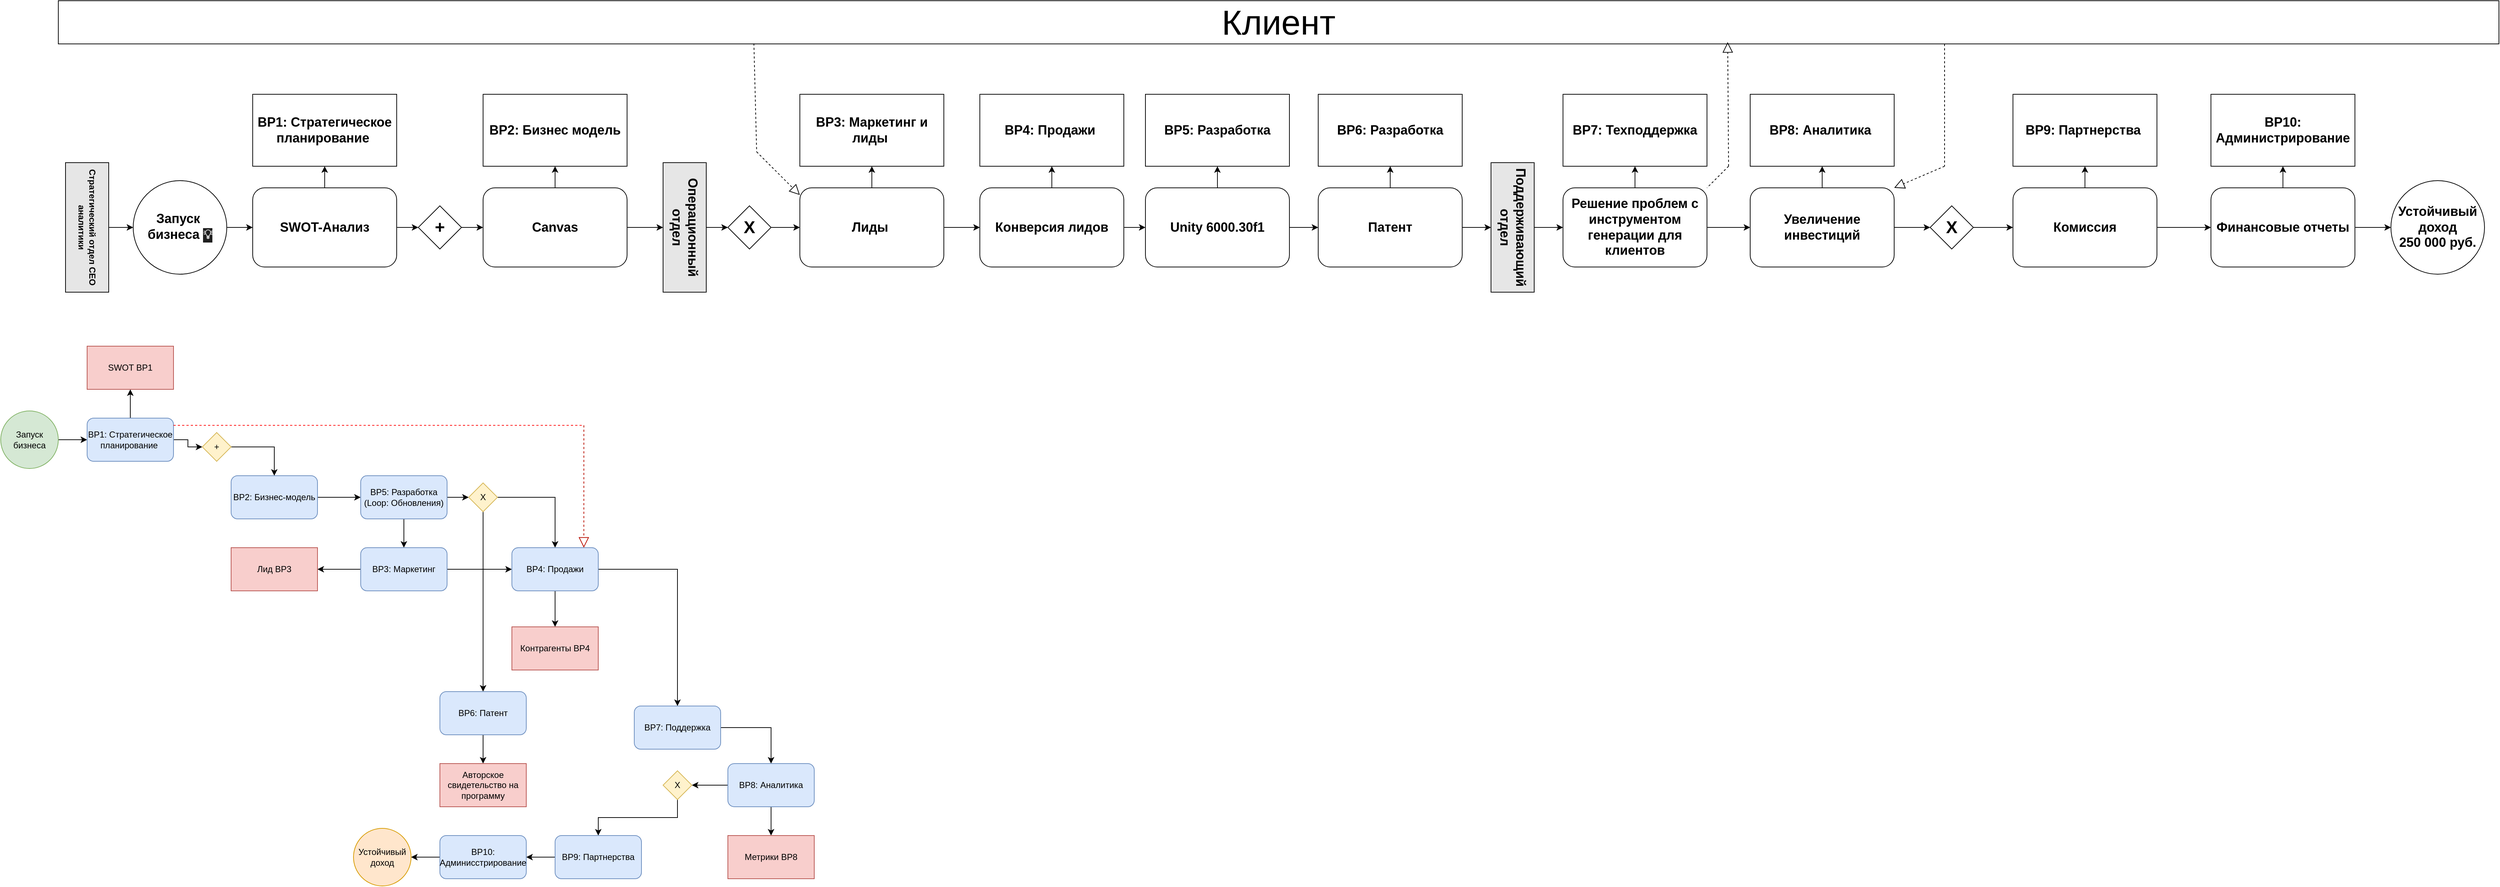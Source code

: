 <mxfile version="28.1.2">
  <diagram name="Страница — 1" id="ltm_6fakd4BBsWArmzIJ">
    <mxGraphModel dx="3473" dy="3369" grid="1" gridSize="10" guides="1" tooltips="1" connect="1" arrows="1" fold="1" page="1" pageScale="1" pageWidth="827" pageHeight="1169" math="0" shadow="0">
      <root>
        <mxCell id="0" />
        <mxCell id="1" parent="0" />
        <mxCell id="vy1yvZvSaZHZFVnlP1wL-4" style="edgeStyle=orthogonalEdgeStyle;rounded=0;orthogonalLoop=1;jettySize=auto;html=1;exitX=1;exitY=0.5;exitDx=0;exitDy=0;entryX=0;entryY=0.5;entryDx=0;entryDy=0;" parent="1" source="vy1yvZvSaZHZFVnlP1wL-1" target="vy1yvZvSaZHZFVnlP1wL-2" edge="1">
          <mxGeometry relative="1" as="geometry" />
        </mxCell>
        <mxCell id="vy1yvZvSaZHZFVnlP1wL-1" value="Запуск&lt;div&gt;бизнеса&lt;/div&gt;" style="ellipse;whiteSpace=wrap;html=1;aspect=fixed;fillColor=#d5e8d4;strokeColor=#82b366;" parent="1" vertex="1">
          <mxGeometry x="100" y="440" width="80" height="80" as="geometry" />
        </mxCell>
        <mxCell id="vy1yvZvSaZHZFVnlP1wL-5" style="edgeStyle=orthogonalEdgeStyle;rounded=0;orthogonalLoop=1;jettySize=auto;html=1;exitX=0.5;exitY=0;exitDx=0;exitDy=0;entryX=0.5;entryY=1;entryDx=0;entryDy=0;" parent="1" source="vy1yvZvSaZHZFVnlP1wL-2" target="vy1yvZvSaZHZFVnlP1wL-3" edge="1">
          <mxGeometry relative="1" as="geometry" />
        </mxCell>
        <mxCell id="vy1yvZvSaZHZFVnlP1wL-7" style="edgeStyle=orthogonalEdgeStyle;rounded=0;orthogonalLoop=1;jettySize=auto;html=1;exitX=1;exitY=0.5;exitDx=0;exitDy=0;" parent="1" source="vy1yvZvSaZHZFVnlP1wL-2" target="vy1yvZvSaZHZFVnlP1wL-6" edge="1">
          <mxGeometry relative="1" as="geometry" />
        </mxCell>
        <mxCell id="vy1yvZvSaZHZFVnlP1wL-2" value="BP1: Стратегическое планирование&amp;nbsp;" style="rounded=1;whiteSpace=wrap;html=1;fillColor=#dae8fc;strokeColor=#6c8ebf;" parent="1" vertex="1">
          <mxGeometry x="220" y="450" width="120" height="60" as="geometry" />
        </mxCell>
        <mxCell id="vy1yvZvSaZHZFVnlP1wL-3" value="SWOT BP1" style="rounded=0;whiteSpace=wrap;html=1;fillColor=#f8cecc;strokeColor=#b85450;" parent="1" vertex="1">
          <mxGeometry x="220" y="350" width="120" height="60" as="geometry" />
        </mxCell>
        <mxCell id="vy1yvZvSaZHZFVnlP1wL-9" style="edgeStyle=orthogonalEdgeStyle;rounded=0;orthogonalLoop=1;jettySize=auto;html=1;exitX=1;exitY=0.5;exitDx=0;exitDy=0;entryX=0.5;entryY=0;entryDx=0;entryDy=0;" parent="1" source="vy1yvZvSaZHZFVnlP1wL-6" target="vy1yvZvSaZHZFVnlP1wL-8" edge="1">
          <mxGeometry relative="1" as="geometry" />
        </mxCell>
        <mxCell id="vy1yvZvSaZHZFVnlP1wL-6" value="+" style="rhombus;whiteSpace=wrap;html=1;fillColor=#fff2cc;strokeColor=#d6b656;" parent="1" vertex="1">
          <mxGeometry x="380" y="470" width="40" height="40" as="geometry" />
        </mxCell>
        <mxCell id="vy1yvZvSaZHZFVnlP1wL-12" style="edgeStyle=orthogonalEdgeStyle;rounded=0;orthogonalLoop=1;jettySize=auto;html=1;exitX=1;exitY=0.5;exitDx=0;exitDy=0;entryX=0;entryY=0.5;entryDx=0;entryDy=0;" parent="1" source="vy1yvZvSaZHZFVnlP1wL-8" target="vy1yvZvSaZHZFVnlP1wL-10" edge="1">
          <mxGeometry relative="1" as="geometry" />
        </mxCell>
        <mxCell id="vy1yvZvSaZHZFVnlP1wL-8" value="BP2: Бизнес-модель" style="rounded=1;whiteSpace=wrap;html=1;fillColor=#dae8fc;strokeColor=#6c8ebf;" parent="1" vertex="1">
          <mxGeometry x="420" y="530" width="120" height="60" as="geometry" />
        </mxCell>
        <mxCell id="vy1yvZvSaZHZFVnlP1wL-13" style="edgeStyle=orthogonalEdgeStyle;rounded=0;orthogonalLoop=1;jettySize=auto;html=1;exitX=1;exitY=0.5;exitDx=0;exitDy=0;entryX=0;entryY=0.5;entryDx=0;entryDy=0;" parent="1" source="vy1yvZvSaZHZFVnlP1wL-10" target="vy1yvZvSaZHZFVnlP1wL-11" edge="1">
          <mxGeometry relative="1" as="geometry" />
        </mxCell>
        <mxCell id="vy1yvZvSaZHZFVnlP1wL-15" style="edgeStyle=orthogonalEdgeStyle;rounded=0;orthogonalLoop=1;jettySize=auto;html=1;exitX=0.5;exitY=1;exitDx=0;exitDy=0;entryX=0.5;entryY=0;entryDx=0;entryDy=0;" parent="1" source="vy1yvZvSaZHZFVnlP1wL-10" target="vy1yvZvSaZHZFVnlP1wL-14" edge="1">
          <mxGeometry relative="1" as="geometry" />
        </mxCell>
        <mxCell id="vy1yvZvSaZHZFVnlP1wL-10" value="BP5: Разработка (Loop: Обновления)" style="rounded=1;whiteSpace=wrap;html=1;fillColor=#dae8fc;strokeColor=#6c8ebf;" parent="1" vertex="1">
          <mxGeometry x="600" y="530" width="120" height="60" as="geometry" />
        </mxCell>
        <mxCell id="vy1yvZvSaZHZFVnlP1wL-17" style="edgeStyle=orthogonalEdgeStyle;rounded=0;orthogonalLoop=1;jettySize=auto;html=1;exitX=1;exitY=0.5;exitDx=0;exitDy=0;entryX=0.5;entryY=0;entryDx=0;entryDy=0;" parent="1" source="vy1yvZvSaZHZFVnlP1wL-11" target="vy1yvZvSaZHZFVnlP1wL-16" edge="1">
          <mxGeometry relative="1" as="geometry" />
        </mxCell>
        <mxCell id="vy1yvZvSaZHZFVnlP1wL-35" style="edgeStyle=orthogonalEdgeStyle;rounded=0;orthogonalLoop=1;jettySize=auto;html=1;exitX=0.5;exitY=1;exitDx=0;exitDy=0;entryX=0.5;entryY=0;entryDx=0;entryDy=0;" parent="1" source="vy1yvZvSaZHZFVnlP1wL-11" target="vy1yvZvSaZHZFVnlP1wL-31" edge="1">
          <mxGeometry relative="1" as="geometry" />
        </mxCell>
        <mxCell id="vy1yvZvSaZHZFVnlP1wL-11" value="X" style="rhombus;whiteSpace=wrap;html=1;fillColor=#fff2cc;strokeColor=#d6b656;" parent="1" vertex="1">
          <mxGeometry x="750" y="540" width="40" height="40" as="geometry" />
        </mxCell>
        <mxCell id="vy1yvZvSaZHZFVnlP1wL-18" style="edgeStyle=orthogonalEdgeStyle;rounded=0;orthogonalLoop=1;jettySize=auto;html=1;exitX=1;exitY=0.5;exitDx=0;exitDy=0;entryX=0;entryY=0.5;entryDx=0;entryDy=0;" parent="1" source="vy1yvZvSaZHZFVnlP1wL-14" target="vy1yvZvSaZHZFVnlP1wL-16" edge="1">
          <mxGeometry relative="1" as="geometry" />
        </mxCell>
        <mxCell id="vy1yvZvSaZHZFVnlP1wL-20" style="edgeStyle=orthogonalEdgeStyle;rounded=0;orthogonalLoop=1;jettySize=auto;html=1;exitX=0;exitY=0.5;exitDx=0;exitDy=0;entryX=1;entryY=0.5;entryDx=0;entryDy=0;" parent="1" source="vy1yvZvSaZHZFVnlP1wL-14" target="vy1yvZvSaZHZFVnlP1wL-19" edge="1">
          <mxGeometry relative="1" as="geometry" />
        </mxCell>
        <mxCell id="vy1yvZvSaZHZFVnlP1wL-14" value="BP3: Маркетинг" style="rounded=1;whiteSpace=wrap;html=1;fillColor=#dae8fc;strokeColor=#6c8ebf;" parent="1" vertex="1">
          <mxGeometry x="600" y="630" width="120" height="60" as="geometry" />
        </mxCell>
        <mxCell id="vy1yvZvSaZHZFVnlP1wL-22" style="edgeStyle=orthogonalEdgeStyle;rounded=0;orthogonalLoop=1;jettySize=auto;html=1;exitX=0.5;exitY=1;exitDx=0;exitDy=0;entryX=0.5;entryY=0;entryDx=0;entryDy=0;" parent="1" source="vy1yvZvSaZHZFVnlP1wL-16" target="vy1yvZvSaZHZFVnlP1wL-21" edge="1">
          <mxGeometry relative="1" as="geometry" />
        </mxCell>
        <mxCell id="vy1yvZvSaZHZFVnlP1wL-24" style="edgeStyle=orthogonalEdgeStyle;rounded=0;orthogonalLoop=1;jettySize=auto;html=1;exitX=1;exitY=0.5;exitDx=0;exitDy=0;entryX=0.5;entryY=0;entryDx=0;entryDy=0;" parent="1" source="vy1yvZvSaZHZFVnlP1wL-16" target="vy1yvZvSaZHZFVnlP1wL-23" edge="1">
          <mxGeometry relative="1" as="geometry" />
        </mxCell>
        <mxCell id="vy1yvZvSaZHZFVnlP1wL-16" value="BP4: Продажи" style="rounded=1;whiteSpace=wrap;html=1;fillColor=#dae8fc;strokeColor=#6c8ebf;" parent="1" vertex="1">
          <mxGeometry x="810" y="630" width="120" height="60" as="geometry" />
        </mxCell>
        <mxCell id="vy1yvZvSaZHZFVnlP1wL-19" value="Лид BP3" style="rounded=0;whiteSpace=wrap;html=1;fillColor=#f8cecc;strokeColor=#b85450;" parent="1" vertex="1">
          <mxGeometry x="420" y="630" width="120" height="60" as="geometry" />
        </mxCell>
        <mxCell id="vy1yvZvSaZHZFVnlP1wL-21" value="Контрагенты BP4" style="rounded=0;whiteSpace=wrap;html=1;fillColor=#f8cecc;strokeColor=#b85450;" parent="1" vertex="1">
          <mxGeometry x="810" y="740" width="120" height="60" as="geometry" />
        </mxCell>
        <mxCell id="vy1yvZvSaZHZFVnlP1wL-26" style="edgeStyle=orthogonalEdgeStyle;rounded=0;orthogonalLoop=1;jettySize=auto;html=1;exitX=1;exitY=0.5;exitDx=0;exitDy=0;entryX=0.5;entryY=0;entryDx=0;entryDy=0;" parent="1" source="vy1yvZvSaZHZFVnlP1wL-23" target="vy1yvZvSaZHZFVnlP1wL-25" edge="1">
          <mxGeometry relative="1" as="geometry" />
        </mxCell>
        <mxCell id="vy1yvZvSaZHZFVnlP1wL-23" value="BP7: Поддержка" style="rounded=1;whiteSpace=wrap;html=1;fillColor=#dae8fc;strokeColor=#6c8ebf;" parent="1" vertex="1">
          <mxGeometry x="980" y="850" width="120" height="60" as="geometry" />
        </mxCell>
        <mxCell id="vy1yvZvSaZHZFVnlP1wL-28" style="edgeStyle=orthogonalEdgeStyle;rounded=0;orthogonalLoop=1;jettySize=auto;html=1;exitX=0.5;exitY=1;exitDx=0;exitDy=0;entryX=0.5;entryY=0;entryDx=0;entryDy=0;" parent="1" source="vy1yvZvSaZHZFVnlP1wL-25" target="vy1yvZvSaZHZFVnlP1wL-27" edge="1">
          <mxGeometry relative="1" as="geometry" />
        </mxCell>
        <mxCell id="vy1yvZvSaZHZFVnlP1wL-30" style="edgeStyle=orthogonalEdgeStyle;rounded=0;orthogonalLoop=1;jettySize=auto;html=1;exitX=0;exitY=0.5;exitDx=0;exitDy=0;entryX=1;entryY=0.5;entryDx=0;entryDy=0;" parent="1" source="vy1yvZvSaZHZFVnlP1wL-25" target="vy1yvZvSaZHZFVnlP1wL-29" edge="1">
          <mxGeometry relative="1" as="geometry" />
        </mxCell>
        <mxCell id="vy1yvZvSaZHZFVnlP1wL-25" value="BP8: Аналитика" style="rounded=1;whiteSpace=wrap;html=1;fillColor=#dae8fc;strokeColor=#6c8ebf;" parent="1" vertex="1">
          <mxGeometry x="1110" y="930" width="120" height="60" as="geometry" />
        </mxCell>
        <mxCell id="vy1yvZvSaZHZFVnlP1wL-27" value="Метрики BP8" style="rounded=0;whiteSpace=wrap;html=1;fillColor=#f8cecc;strokeColor=#b85450;" parent="1" vertex="1">
          <mxGeometry x="1110" y="1030" width="120" height="60" as="geometry" />
        </mxCell>
        <mxCell id="vy1yvZvSaZHZFVnlP1wL-38" style="edgeStyle=orthogonalEdgeStyle;rounded=0;orthogonalLoop=1;jettySize=auto;html=1;exitX=0.5;exitY=1;exitDx=0;exitDy=0;entryX=0.5;entryY=0;entryDx=0;entryDy=0;" parent="1" source="vy1yvZvSaZHZFVnlP1wL-29" target="vy1yvZvSaZHZFVnlP1wL-37" edge="1">
          <mxGeometry relative="1" as="geometry" />
        </mxCell>
        <mxCell id="vy1yvZvSaZHZFVnlP1wL-29" value="X" style="rhombus;whiteSpace=wrap;html=1;fillColor=#fff2cc;strokeColor=#d6b656;" parent="1" vertex="1">
          <mxGeometry x="1020" y="940" width="40" height="40" as="geometry" />
        </mxCell>
        <mxCell id="vy1yvZvSaZHZFVnlP1wL-36" style="edgeStyle=orthogonalEdgeStyle;rounded=0;orthogonalLoop=1;jettySize=auto;html=1;exitX=0.5;exitY=1;exitDx=0;exitDy=0;entryX=0.5;entryY=0;entryDx=0;entryDy=0;" parent="1" source="vy1yvZvSaZHZFVnlP1wL-31" target="vy1yvZvSaZHZFVnlP1wL-33" edge="1">
          <mxGeometry relative="1" as="geometry" />
        </mxCell>
        <mxCell id="vy1yvZvSaZHZFVnlP1wL-31" value="BP6: Патент" style="rounded=1;whiteSpace=wrap;html=1;fillColor=#dae8fc;strokeColor=#6c8ebf;" parent="1" vertex="1">
          <mxGeometry x="710" y="830" width="120" height="60" as="geometry" />
        </mxCell>
        <mxCell id="vy1yvZvSaZHZFVnlP1wL-33" value="Авторское свидетельство на программу" style="rounded=0;whiteSpace=wrap;html=1;fillColor=#f8cecc;strokeColor=#b85450;" parent="1" vertex="1">
          <mxGeometry x="710" y="930" width="120" height="60" as="geometry" />
        </mxCell>
        <mxCell id="vy1yvZvSaZHZFVnlP1wL-40" style="edgeStyle=orthogonalEdgeStyle;rounded=0;orthogonalLoop=1;jettySize=auto;html=1;exitX=0;exitY=0.5;exitDx=0;exitDy=0;entryX=1;entryY=0.5;entryDx=0;entryDy=0;" parent="1" source="vy1yvZvSaZHZFVnlP1wL-37" target="vy1yvZvSaZHZFVnlP1wL-39" edge="1">
          <mxGeometry relative="1" as="geometry" />
        </mxCell>
        <mxCell id="vy1yvZvSaZHZFVnlP1wL-37" value="BP9: Партнерства" style="rounded=1;whiteSpace=wrap;html=1;fillColor=#dae8fc;strokeColor=#6c8ebf;" parent="1" vertex="1">
          <mxGeometry x="870" y="1030" width="120" height="60" as="geometry" />
        </mxCell>
        <mxCell id="vy1yvZvSaZHZFVnlP1wL-42" style="edgeStyle=orthogonalEdgeStyle;rounded=0;orthogonalLoop=1;jettySize=auto;html=1;exitX=0;exitY=0.5;exitDx=0;exitDy=0;entryX=1;entryY=0.5;entryDx=0;entryDy=0;" parent="1" source="vy1yvZvSaZHZFVnlP1wL-39" target="vy1yvZvSaZHZFVnlP1wL-41" edge="1">
          <mxGeometry relative="1" as="geometry" />
        </mxCell>
        <mxCell id="vy1yvZvSaZHZFVnlP1wL-39" value="BP10: Админисстрирование" style="rounded=1;whiteSpace=wrap;html=1;fillColor=#dae8fc;strokeColor=#6c8ebf;" parent="1" vertex="1">
          <mxGeometry x="710" y="1030" width="120" height="60" as="geometry" />
        </mxCell>
        <mxCell id="vy1yvZvSaZHZFVnlP1wL-41" value="Устойчивый&lt;div&gt;доход&lt;/div&gt;" style="ellipse;whiteSpace=wrap;html=1;aspect=fixed;fillColor=#ffe6cc;strokeColor=#d79b00;" parent="1" vertex="1">
          <mxGeometry x="590" y="1020" width="80" height="80" as="geometry" />
        </mxCell>
        <mxCell id="vy1yvZvSaZHZFVnlP1wL-43" value="" style="endArrow=block;dashed=1;endFill=0;endSize=12;html=1;rounded=0;entryX=0.833;entryY=0;entryDx=0;entryDy=0;entryPerimeter=0;fillColor=#f8cecc;strokeColor=#B80D00;" parent="1" target="vy1yvZvSaZHZFVnlP1wL-16" edge="1">
          <mxGeometry width="160" relative="1" as="geometry">
            <mxPoint x="910" y="460" as="sourcePoint" />
            <mxPoint x="960" y="479.5" as="targetPoint" />
          </mxGeometry>
        </mxCell>
        <mxCell id="vy1yvZvSaZHZFVnlP1wL-44" value="" style="endArrow=none;dashed=1;html=1;rounded=0;strokeColor=#FF0000;" parent="1" edge="1">
          <mxGeometry width="50" height="50" relative="1" as="geometry">
            <mxPoint x="340" y="460" as="sourcePoint" />
            <mxPoint x="910" y="460" as="targetPoint" />
          </mxGeometry>
        </mxCell>
        <mxCell id="-sYDUXJ36ls7c_k2lDZH-23" style="edgeStyle=orthogonalEdgeStyle;rounded=0;orthogonalLoop=1;jettySize=auto;html=1;exitX=0.5;exitY=0;exitDx=0;exitDy=0;entryX=0;entryY=0.5;entryDx=0;entryDy=0;" edge="1" parent="1" source="-sYDUXJ36ls7c_k2lDZH-1" target="-sYDUXJ36ls7c_k2lDZH-2">
          <mxGeometry relative="1" as="geometry" />
        </mxCell>
        <mxCell id="-sYDUXJ36ls7c_k2lDZH-1" value="&lt;b&gt;Стратегический отдел CEO аналитики&lt;/b&gt;" style="rounded=0;whiteSpace=wrap;html=1;rotation=90;fillColor=#E6E6E6;" vertex="1" parent="1">
          <mxGeometry x="130" y="155" width="180" height="60" as="geometry" />
        </mxCell>
        <mxCell id="-sYDUXJ36ls7c_k2lDZH-5" style="edgeStyle=orthogonalEdgeStyle;rounded=0;orthogonalLoop=1;jettySize=auto;html=1;exitX=1;exitY=0.5;exitDx=0;exitDy=0;entryX=0;entryY=0.5;entryDx=0;entryDy=0;" edge="1" parent="1" source="-sYDUXJ36ls7c_k2lDZH-2" target="-sYDUXJ36ls7c_k2lDZH-3">
          <mxGeometry relative="1" as="geometry" />
        </mxCell>
        <mxCell id="-sYDUXJ36ls7c_k2lDZH-2" value="&lt;b&gt;&lt;font style=&quot;font-size: 18px;&quot;&gt;Запуск&amp;nbsp; бизнеса&amp;nbsp;&lt;span style=&quot;background-color: rgb(31, 31, 31); color: rgb(204, 204, 204); font-family: Consolas, &amp;quot;Courier New&amp;quot;, monospace; white-space: pre;&quot;&gt;💡&lt;/span&gt;&lt;/font&gt;&lt;/b&gt;" style="ellipse;whiteSpace=wrap;html=1;aspect=fixed;" vertex="1" parent="1">
          <mxGeometry x="284" y="120" width="130" height="130" as="geometry" />
        </mxCell>
        <mxCell id="-sYDUXJ36ls7c_k2lDZH-8" style="edgeStyle=orthogonalEdgeStyle;rounded=0;orthogonalLoop=1;jettySize=auto;html=1;exitX=0.5;exitY=0;exitDx=0;exitDy=0;entryX=0.5;entryY=1;entryDx=0;entryDy=0;" edge="1" parent="1" source="-sYDUXJ36ls7c_k2lDZH-3" target="-sYDUXJ36ls7c_k2lDZH-4">
          <mxGeometry relative="1" as="geometry" />
        </mxCell>
        <mxCell id="-sYDUXJ36ls7c_k2lDZH-9" style="edgeStyle=orthogonalEdgeStyle;rounded=0;orthogonalLoop=1;jettySize=auto;html=1;exitX=1;exitY=0.5;exitDx=0;exitDy=0;entryX=0;entryY=0.5;entryDx=0;entryDy=0;" edge="1" parent="1" source="-sYDUXJ36ls7c_k2lDZH-3" target="-sYDUXJ36ls7c_k2lDZH-6">
          <mxGeometry relative="1" as="geometry" />
        </mxCell>
        <mxCell id="-sYDUXJ36ls7c_k2lDZH-3" value="&lt;b&gt;&lt;font style=&quot;font-size: 18px;&quot;&gt;SWOT-Анализ&lt;/font&gt;&lt;/b&gt;" style="rounded=1;whiteSpace=wrap;html=1;" vertex="1" parent="1">
          <mxGeometry x="450" y="130" width="200" height="110" as="geometry" />
        </mxCell>
        <mxCell id="-sYDUXJ36ls7c_k2lDZH-4" value="&lt;font style=&quot;font-size: 18px;&quot;&gt;&lt;b&gt;BP1: Стратегическое планирование&amp;nbsp;&lt;/b&gt;&lt;/font&gt;" style="rounded=0;whiteSpace=wrap;html=1;" vertex="1" parent="1">
          <mxGeometry x="450" width="200" height="100" as="geometry" />
        </mxCell>
        <mxCell id="-sYDUXJ36ls7c_k2lDZH-10" style="edgeStyle=orthogonalEdgeStyle;rounded=0;orthogonalLoop=1;jettySize=auto;html=1;exitX=1;exitY=0.5;exitDx=0;exitDy=0;entryX=0;entryY=0.5;entryDx=0;entryDy=0;" edge="1" parent="1" source="-sYDUXJ36ls7c_k2lDZH-6" target="-sYDUXJ36ls7c_k2lDZH-7">
          <mxGeometry relative="1" as="geometry" />
        </mxCell>
        <mxCell id="-sYDUXJ36ls7c_k2lDZH-6" value="&lt;font style=&quot;font-size: 24px;&quot;&gt;&lt;b&gt;+&lt;/b&gt;&lt;/font&gt;" style="rhombus;whiteSpace=wrap;html=1;" vertex="1" parent="1">
          <mxGeometry x="680" y="155" width="60" height="60" as="geometry" />
        </mxCell>
        <mxCell id="-sYDUXJ36ls7c_k2lDZH-12" style="edgeStyle=orthogonalEdgeStyle;rounded=0;orthogonalLoop=1;jettySize=auto;html=1;exitX=0.5;exitY=0;exitDx=0;exitDy=0;entryX=0.5;entryY=1;entryDx=0;entryDy=0;" edge="1" parent="1" source="-sYDUXJ36ls7c_k2lDZH-7" target="-sYDUXJ36ls7c_k2lDZH-11">
          <mxGeometry relative="1" as="geometry" />
        </mxCell>
        <mxCell id="-sYDUXJ36ls7c_k2lDZH-15" style="edgeStyle=orthogonalEdgeStyle;rounded=0;orthogonalLoop=1;jettySize=auto;html=1;exitX=1;exitY=0.5;exitDx=0;exitDy=0;entryX=0.5;entryY=1;entryDx=0;entryDy=0;" edge="1" parent="1" source="-sYDUXJ36ls7c_k2lDZH-7" target="-sYDUXJ36ls7c_k2lDZH-13">
          <mxGeometry relative="1" as="geometry" />
        </mxCell>
        <mxCell id="-sYDUXJ36ls7c_k2lDZH-7" value="&lt;font style=&quot;font-size: 18px;&quot;&gt;&lt;b&gt;Canvas&lt;/b&gt;&lt;/font&gt;" style="rounded=1;whiteSpace=wrap;html=1;" vertex="1" parent="1">
          <mxGeometry x="770" y="130" width="200" height="110" as="geometry" />
        </mxCell>
        <mxCell id="-sYDUXJ36ls7c_k2lDZH-11" value="&lt;b&gt;&lt;font style=&quot;font-size: 18px;&quot;&gt;BP2: Бизнес модель&lt;/font&gt;&lt;/b&gt;" style="rounded=0;whiteSpace=wrap;html=1;" vertex="1" parent="1">
          <mxGeometry x="770" width="200" height="100" as="geometry" />
        </mxCell>
        <mxCell id="-sYDUXJ36ls7c_k2lDZH-24" style="edgeStyle=orthogonalEdgeStyle;rounded=0;orthogonalLoop=1;jettySize=auto;html=1;exitX=0.5;exitY=0;exitDx=0;exitDy=0;entryX=0;entryY=0.5;entryDx=0;entryDy=0;" edge="1" parent="1" source="-sYDUXJ36ls7c_k2lDZH-13" target="-sYDUXJ36ls7c_k2lDZH-17">
          <mxGeometry relative="1" as="geometry" />
        </mxCell>
        <mxCell id="-sYDUXJ36ls7c_k2lDZH-13" value="&lt;font style=&quot;font-size: 18px;&quot;&gt;&lt;b&gt;Операционный отдел&lt;/b&gt;&lt;/font&gt;" style="rounded=0;whiteSpace=wrap;html=1;rotation=90;fillColor=#E6E6E6;" vertex="1" parent="1">
          <mxGeometry x="960" y="155" width="180" height="60" as="geometry" />
        </mxCell>
        <mxCell id="-sYDUXJ36ls7c_k2lDZH-14" value="&lt;font style=&quot;font-size: 48px;&quot;&gt;Клиент&lt;/font&gt;" style="rounded=0;whiteSpace=wrap;html=1;" vertex="1" parent="1">
          <mxGeometry x="180" y="-130" width="3390" height="60" as="geometry" />
        </mxCell>
        <mxCell id="-sYDUXJ36ls7c_k2lDZH-25" style="edgeStyle=orthogonalEdgeStyle;rounded=0;orthogonalLoop=1;jettySize=auto;html=1;exitX=1;exitY=0.5;exitDx=0;exitDy=0;entryX=0;entryY=0.5;entryDx=0;entryDy=0;" edge="1" parent="1" source="-sYDUXJ36ls7c_k2lDZH-17" target="-sYDUXJ36ls7c_k2lDZH-20">
          <mxGeometry relative="1" as="geometry" />
        </mxCell>
        <mxCell id="-sYDUXJ36ls7c_k2lDZH-17" value="&lt;span style=&quot;font-size: 24px;&quot;&gt;&lt;b&gt;X&lt;/b&gt;&lt;/span&gt;" style="rhombus;whiteSpace=wrap;html=1;" vertex="1" parent="1">
          <mxGeometry x="1110" y="155" width="60" height="60" as="geometry" />
        </mxCell>
        <mxCell id="-sYDUXJ36ls7c_k2lDZH-42" style="edgeStyle=orthogonalEdgeStyle;rounded=0;orthogonalLoop=1;jettySize=auto;html=1;exitX=0.5;exitY=0;exitDx=0;exitDy=0;entryX=0;entryY=0.5;entryDx=0;entryDy=0;" edge="1" parent="1" source="-sYDUXJ36ls7c_k2lDZH-19" target="-sYDUXJ36ls7c_k2lDZH-41">
          <mxGeometry relative="1" as="geometry" />
        </mxCell>
        <mxCell id="-sYDUXJ36ls7c_k2lDZH-19" value="&lt;font style=&quot;font-size: 18px;&quot;&gt;&lt;b&gt;Поддерживающий отдел&lt;/b&gt;&lt;/font&gt;" style="rounded=0;whiteSpace=wrap;html=1;rotation=90;fillColor=#E6E6E6;" vertex="1" parent="1">
          <mxGeometry x="2110" y="155" width="180" height="60" as="geometry" />
        </mxCell>
        <mxCell id="-sYDUXJ36ls7c_k2lDZH-26" style="edgeStyle=orthogonalEdgeStyle;rounded=0;orthogonalLoop=1;jettySize=auto;html=1;exitX=0.5;exitY=0;exitDx=0;exitDy=0;entryX=0.5;entryY=1;entryDx=0;entryDy=0;" edge="1" parent="1" source="-sYDUXJ36ls7c_k2lDZH-20" target="-sYDUXJ36ls7c_k2lDZH-21">
          <mxGeometry relative="1" as="geometry" />
        </mxCell>
        <mxCell id="-sYDUXJ36ls7c_k2lDZH-28" style="edgeStyle=orthogonalEdgeStyle;rounded=0;orthogonalLoop=1;jettySize=auto;html=1;exitX=1;exitY=0.5;exitDx=0;exitDy=0;entryX=0;entryY=0.5;entryDx=0;entryDy=0;" edge="1" parent="1" source="-sYDUXJ36ls7c_k2lDZH-20" target="-sYDUXJ36ls7c_k2lDZH-27">
          <mxGeometry relative="1" as="geometry" />
        </mxCell>
        <mxCell id="-sYDUXJ36ls7c_k2lDZH-20" value="&lt;font style=&quot;font-size: 18px;&quot;&gt;&lt;b&gt;Лиды&amp;nbsp;&lt;/b&gt;&lt;/font&gt;" style="rounded=1;whiteSpace=wrap;html=1;" vertex="1" parent="1">
          <mxGeometry x="1210" y="130" width="200" height="110" as="geometry" />
        </mxCell>
        <mxCell id="-sYDUXJ36ls7c_k2lDZH-21" value="&lt;font style=&quot;font-size: 18px;&quot;&gt;&lt;b&gt;BP3: Маркетинг и лиды&amp;nbsp;&lt;/b&gt;&lt;/font&gt;" style="rounded=0;whiteSpace=wrap;html=1;" vertex="1" parent="1">
          <mxGeometry x="1210" width="200" height="100" as="geometry" />
        </mxCell>
        <mxCell id="-sYDUXJ36ls7c_k2lDZH-30" style="edgeStyle=orthogonalEdgeStyle;rounded=0;orthogonalLoop=1;jettySize=auto;html=1;exitX=0.5;exitY=0;exitDx=0;exitDy=0;entryX=0.5;entryY=1;entryDx=0;entryDy=0;" edge="1" parent="1" source="-sYDUXJ36ls7c_k2lDZH-27" target="-sYDUXJ36ls7c_k2lDZH-29">
          <mxGeometry relative="1" as="geometry" />
        </mxCell>
        <mxCell id="-sYDUXJ36ls7c_k2lDZH-34" style="edgeStyle=orthogonalEdgeStyle;rounded=0;orthogonalLoop=1;jettySize=auto;html=1;exitX=1;exitY=0.5;exitDx=0;exitDy=0;entryX=0;entryY=0.5;entryDx=0;entryDy=0;" edge="1" parent="1" source="-sYDUXJ36ls7c_k2lDZH-27" target="-sYDUXJ36ls7c_k2lDZH-31">
          <mxGeometry relative="1" as="geometry" />
        </mxCell>
        <mxCell id="-sYDUXJ36ls7c_k2lDZH-27" value="&lt;b&gt;&lt;font style=&quot;font-size: 18px;&quot;&gt;Конверсия лидов&lt;/font&gt;&lt;/b&gt;" style="rounded=1;whiteSpace=wrap;html=1;" vertex="1" parent="1">
          <mxGeometry x="1460" y="130" width="200" height="110" as="geometry" />
        </mxCell>
        <mxCell id="-sYDUXJ36ls7c_k2lDZH-29" value="&lt;font style=&quot;font-size: 18px;&quot;&gt;&lt;b&gt;BP4: Продажи&amp;nbsp;&lt;/b&gt;&lt;/font&gt;" style="rounded=0;whiteSpace=wrap;html=1;" vertex="1" parent="1">
          <mxGeometry x="1460" width="200" height="100" as="geometry" />
        </mxCell>
        <mxCell id="-sYDUXJ36ls7c_k2lDZH-33" style="edgeStyle=orthogonalEdgeStyle;rounded=0;orthogonalLoop=1;jettySize=auto;html=1;exitX=0.5;exitY=0;exitDx=0;exitDy=0;entryX=0.5;entryY=1;entryDx=0;entryDy=0;" edge="1" parent="1" source="-sYDUXJ36ls7c_k2lDZH-31" target="-sYDUXJ36ls7c_k2lDZH-32">
          <mxGeometry relative="1" as="geometry" />
        </mxCell>
        <mxCell id="-sYDUXJ36ls7c_k2lDZH-37" style="edgeStyle=orthogonalEdgeStyle;rounded=0;orthogonalLoop=1;jettySize=auto;html=1;exitX=1;exitY=0.5;exitDx=0;exitDy=0;entryX=0;entryY=0.5;entryDx=0;entryDy=0;" edge="1" parent="1" source="-sYDUXJ36ls7c_k2lDZH-31" target="-sYDUXJ36ls7c_k2lDZH-36">
          <mxGeometry relative="1" as="geometry" />
        </mxCell>
        <mxCell id="-sYDUXJ36ls7c_k2lDZH-31" value="&lt;font style=&quot;font-size: 18px;&quot;&gt;&lt;b&gt;Unity 6000.30f1&lt;/b&gt;&lt;/font&gt;" style="rounded=1;whiteSpace=wrap;html=1;" vertex="1" parent="1">
          <mxGeometry x="1690" y="130" width="200" height="110" as="geometry" />
        </mxCell>
        <mxCell id="-sYDUXJ36ls7c_k2lDZH-32" value="&lt;font style=&quot;font-size: 18px;&quot;&gt;&lt;b&gt;BP5: Разработка&lt;/b&gt;&lt;/font&gt;" style="rounded=0;whiteSpace=wrap;html=1;" vertex="1" parent="1">
          <mxGeometry x="1690" width="200" height="100" as="geometry" />
        </mxCell>
        <mxCell id="-sYDUXJ36ls7c_k2lDZH-39" style="edgeStyle=orthogonalEdgeStyle;rounded=0;orthogonalLoop=1;jettySize=auto;html=1;exitX=0.5;exitY=0;exitDx=0;exitDy=0;entryX=0.5;entryY=1;entryDx=0;entryDy=0;" edge="1" parent="1" source="-sYDUXJ36ls7c_k2lDZH-36" target="-sYDUXJ36ls7c_k2lDZH-38">
          <mxGeometry relative="1" as="geometry" />
        </mxCell>
        <mxCell id="-sYDUXJ36ls7c_k2lDZH-40" style="edgeStyle=orthogonalEdgeStyle;rounded=0;orthogonalLoop=1;jettySize=auto;html=1;exitX=1;exitY=0.5;exitDx=0;exitDy=0;entryX=0.5;entryY=1;entryDx=0;entryDy=0;" edge="1" parent="1" source="-sYDUXJ36ls7c_k2lDZH-36" target="-sYDUXJ36ls7c_k2lDZH-19">
          <mxGeometry relative="1" as="geometry" />
        </mxCell>
        <mxCell id="-sYDUXJ36ls7c_k2lDZH-36" value="&lt;font style=&quot;font-size: 18px;&quot;&gt;&lt;b&gt;Патент&lt;/b&gt;&lt;/font&gt;" style="rounded=1;whiteSpace=wrap;html=1;" vertex="1" parent="1">
          <mxGeometry x="1930" y="130" width="200" height="110" as="geometry" />
        </mxCell>
        <mxCell id="-sYDUXJ36ls7c_k2lDZH-38" value="&lt;b&gt;&lt;font style=&quot;font-size: 18px;&quot;&gt;BP6: Разработка&lt;/font&gt;&lt;/b&gt;" style="rounded=0;whiteSpace=wrap;html=1;" vertex="1" parent="1">
          <mxGeometry x="1930" width="200" height="100" as="geometry" />
        </mxCell>
        <mxCell id="-sYDUXJ36ls7c_k2lDZH-44" style="edgeStyle=orthogonalEdgeStyle;rounded=0;orthogonalLoop=1;jettySize=auto;html=1;exitX=0.5;exitY=0;exitDx=0;exitDy=0;entryX=0.5;entryY=1;entryDx=0;entryDy=0;" edge="1" parent="1" source="-sYDUXJ36ls7c_k2lDZH-41" target="-sYDUXJ36ls7c_k2lDZH-43">
          <mxGeometry relative="1" as="geometry" />
        </mxCell>
        <mxCell id="-sYDUXJ36ls7c_k2lDZH-46" style="edgeStyle=orthogonalEdgeStyle;rounded=0;orthogonalLoop=1;jettySize=auto;html=1;exitX=1;exitY=0.5;exitDx=0;exitDy=0;entryX=0;entryY=0.5;entryDx=0;entryDy=0;" edge="1" parent="1" source="-sYDUXJ36ls7c_k2lDZH-41" target="-sYDUXJ36ls7c_k2lDZH-45">
          <mxGeometry relative="1" as="geometry" />
        </mxCell>
        <mxCell id="-sYDUXJ36ls7c_k2lDZH-41" value="&lt;b&gt;&lt;font style=&quot;font-size: 18px;&quot;&gt;Решение проблем с инструментом генерации для клиентов&lt;/font&gt;&lt;/b&gt;" style="rounded=1;whiteSpace=wrap;html=1;" vertex="1" parent="1">
          <mxGeometry x="2270" y="130" width="200" height="110" as="geometry" />
        </mxCell>
        <mxCell id="-sYDUXJ36ls7c_k2lDZH-43" value="&lt;font style=&quot;font-size: 18px;&quot;&gt;&lt;b&gt;BP7: Техподдержка&lt;/b&gt;&lt;/font&gt;" style="rounded=0;whiteSpace=wrap;html=1;" vertex="1" parent="1">
          <mxGeometry x="2270" width="200" height="100" as="geometry" />
        </mxCell>
        <mxCell id="-sYDUXJ36ls7c_k2lDZH-48" style="edgeStyle=orthogonalEdgeStyle;rounded=0;orthogonalLoop=1;jettySize=auto;html=1;exitX=0.5;exitY=0;exitDx=0;exitDy=0;entryX=0.5;entryY=1;entryDx=0;entryDy=0;" edge="1" parent="1" source="-sYDUXJ36ls7c_k2lDZH-45" target="-sYDUXJ36ls7c_k2lDZH-47">
          <mxGeometry relative="1" as="geometry" />
        </mxCell>
        <mxCell id="-sYDUXJ36ls7c_k2lDZH-50" style="edgeStyle=orthogonalEdgeStyle;rounded=0;orthogonalLoop=1;jettySize=auto;html=1;exitX=1;exitY=0.5;exitDx=0;exitDy=0;entryX=0;entryY=0.5;entryDx=0;entryDy=0;" edge="1" parent="1" source="-sYDUXJ36ls7c_k2lDZH-45" target="-sYDUXJ36ls7c_k2lDZH-49">
          <mxGeometry relative="1" as="geometry" />
        </mxCell>
        <mxCell id="-sYDUXJ36ls7c_k2lDZH-45" value="&lt;font style=&quot;font-size: 18px;&quot;&gt;&lt;b&gt;Увеличение инвестиций&lt;/b&gt;&lt;/font&gt;" style="rounded=1;whiteSpace=wrap;html=1;" vertex="1" parent="1">
          <mxGeometry x="2530" y="130" width="200" height="110" as="geometry" />
        </mxCell>
        <mxCell id="-sYDUXJ36ls7c_k2lDZH-47" value="&lt;font style=&quot;font-size: 18px;&quot;&gt;&lt;b&gt;BP8: Аналитика&amp;nbsp;&lt;/b&gt;&lt;/font&gt;" style="rounded=0;whiteSpace=wrap;html=1;" vertex="1" parent="1">
          <mxGeometry x="2530" width="200" height="100" as="geometry" />
        </mxCell>
        <mxCell id="-sYDUXJ36ls7c_k2lDZH-52" style="edgeStyle=orthogonalEdgeStyle;rounded=0;orthogonalLoop=1;jettySize=auto;html=1;exitX=1;exitY=0.5;exitDx=0;exitDy=0;entryX=0;entryY=0.5;entryDx=0;entryDy=0;" edge="1" parent="1" source="-sYDUXJ36ls7c_k2lDZH-49" target="-sYDUXJ36ls7c_k2lDZH-51">
          <mxGeometry relative="1" as="geometry" />
        </mxCell>
        <mxCell id="-sYDUXJ36ls7c_k2lDZH-49" value="&lt;span style=&quot;font-size: 24px;&quot;&gt;&lt;b&gt;X&lt;/b&gt;&lt;/span&gt;" style="rhombus;whiteSpace=wrap;html=1;" vertex="1" parent="1">
          <mxGeometry x="2780" y="155" width="60" height="60" as="geometry" />
        </mxCell>
        <mxCell id="-sYDUXJ36ls7c_k2lDZH-54" style="edgeStyle=orthogonalEdgeStyle;rounded=0;orthogonalLoop=1;jettySize=auto;html=1;exitX=0.5;exitY=0;exitDx=0;exitDy=0;entryX=0.5;entryY=1;entryDx=0;entryDy=0;" edge="1" parent="1" source="-sYDUXJ36ls7c_k2lDZH-51" target="-sYDUXJ36ls7c_k2lDZH-53">
          <mxGeometry relative="1" as="geometry" />
        </mxCell>
        <mxCell id="-sYDUXJ36ls7c_k2lDZH-56" style="edgeStyle=orthogonalEdgeStyle;rounded=0;orthogonalLoop=1;jettySize=auto;html=1;exitX=1;exitY=0.5;exitDx=0;exitDy=0;entryX=0;entryY=0.5;entryDx=0;entryDy=0;" edge="1" parent="1" source="-sYDUXJ36ls7c_k2lDZH-51" target="-sYDUXJ36ls7c_k2lDZH-55">
          <mxGeometry relative="1" as="geometry" />
        </mxCell>
        <mxCell id="-sYDUXJ36ls7c_k2lDZH-51" value="&lt;b&gt;&lt;font style=&quot;font-size: 18px;&quot;&gt;Комиссия&lt;/font&gt;&lt;/b&gt;" style="rounded=1;whiteSpace=wrap;html=1;" vertex="1" parent="1">
          <mxGeometry x="2895" y="130" width="200" height="110" as="geometry" />
        </mxCell>
        <mxCell id="-sYDUXJ36ls7c_k2lDZH-53" value="&lt;b&gt;&lt;font style=&quot;font-size: 18px;&quot;&gt;BP9: Партнерства&amp;nbsp;&lt;/font&gt;&lt;/b&gt;" style="rounded=0;whiteSpace=wrap;html=1;" vertex="1" parent="1">
          <mxGeometry x="2895" width="200" height="100" as="geometry" />
        </mxCell>
        <mxCell id="-sYDUXJ36ls7c_k2lDZH-58" style="edgeStyle=orthogonalEdgeStyle;rounded=0;orthogonalLoop=1;jettySize=auto;html=1;exitX=0.5;exitY=0;exitDx=0;exitDy=0;entryX=0.5;entryY=1;entryDx=0;entryDy=0;" edge="1" parent="1" source="-sYDUXJ36ls7c_k2lDZH-55" target="-sYDUXJ36ls7c_k2lDZH-57">
          <mxGeometry relative="1" as="geometry" />
        </mxCell>
        <mxCell id="-sYDUXJ36ls7c_k2lDZH-61" style="edgeStyle=orthogonalEdgeStyle;rounded=0;orthogonalLoop=1;jettySize=auto;html=1;exitX=1;exitY=0.5;exitDx=0;exitDy=0;entryX=0;entryY=0.5;entryDx=0;entryDy=0;" edge="1" parent="1" source="-sYDUXJ36ls7c_k2lDZH-55" target="-sYDUXJ36ls7c_k2lDZH-60">
          <mxGeometry relative="1" as="geometry" />
        </mxCell>
        <mxCell id="-sYDUXJ36ls7c_k2lDZH-55" value="&lt;font style=&quot;font-size: 18px;&quot;&gt;&lt;b&gt;Финансовые отчеты&lt;/b&gt;&lt;/font&gt;" style="rounded=1;whiteSpace=wrap;html=1;" vertex="1" parent="1">
          <mxGeometry x="3170" y="130" width="200" height="110" as="geometry" />
        </mxCell>
        <mxCell id="-sYDUXJ36ls7c_k2lDZH-57" value="&lt;font style=&quot;font-size: 18px;&quot;&gt;&lt;b&gt;BP10: Администрирование&lt;/b&gt;&lt;/font&gt;" style="rounded=0;whiteSpace=wrap;html=1;" vertex="1" parent="1">
          <mxGeometry x="3170" width="200" height="100" as="geometry" />
        </mxCell>
        <mxCell id="-sYDUXJ36ls7c_k2lDZH-60" value="&lt;b&gt;&lt;font style=&quot;font-size: 18px;&quot;&gt;Устойчивый доход&lt;br&gt;250 000 руб.&lt;/font&gt;&lt;/b&gt;" style="ellipse;whiteSpace=wrap;html=1;aspect=fixed;" vertex="1" parent="1">
          <mxGeometry x="3420" y="120" width="130" height="130" as="geometry" />
        </mxCell>
        <mxCell id="-sYDUXJ36ls7c_k2lDZH-62" value="" style="endArrow=block;dashed=1;endFill=0;endSize=12;html=1;rounded=0;" edge="1" parent="1">
          <mxGeometry width="160" relative="1" as="geometry">
            <mxPoint x="1150" y="80" as="sourcePoint" />
            <mxPoint x="1210" y="140" as="targetPoint" />
          </mxGeometry>
        </mxCell>
        <mxCell id="-sYDUXJ36ls7c_k2lDZH-63" value="" style="endArrow=none;dashed=1;html=1;rounded=0;strokeColor=#000000;exitX=0.285;exitY=0.989;exitDx=0;exitDy=0;exitPerimeter=0;" edge="1" parent="1" source="-sYDUXJ36ls7c_k2lDZH-14">
          <mxGeometry width="50" height="50" relative="1" as="geometry">
            <mxPoint x="1030" y="90" as="sourcePoint" />
            <mxPoint x="1150" y="80" as="targetPoint" />
          </mxGeometry>
        </mxCell>
        <mxCell id="-sYDUXJ36ls7c_k2lDZH-64" value="" style="endArrow=none;dashed=1;html=1;rounded=0;strokeColor=#000000;entryX=1;entryY=0;entryDx=0;entryDy=0;" edge="1" parent="1" target="-sYDUXJ36ls7c_k2lDZH-41">
          <mxGeometry width="50" height="50" relative="1" as="geometry">
            <mxPoint x="2500" y="100" as="sourcePoint" />
            <mxPoint x="2494" y="120" as="targetPoint" />
          </mxGeometry>
        </mxCell>
        <mxCell id="-sYDUXJ36ls7c_k2lDZH-65" value="" style="endArrow=block;dashed=1;endFill=0;endSize=12;html=1;rounded=0;entryX=0.684;entryY=0.959;entryDx=0;entryDy=0;entryPerimeter=0;" edge="1" parent="1" target="-sYDUXJ36ls7c_k2lDZH-14">
          <mxGeometry width="160" relative="1" as="geometry">
            <mxPoint x="2500" y="100" as="sourcePoint" />
            <mxPoint x="2530" y="-30" as="targetPoint" />
          </mxGeometry>
        </mxCell>
        <mxCell id="-sYDUXJ36ls7c_k2lDZH-66" value="" style="endArrow=none;dashed=1;html=1;rounded=0;strokeColor=#000000;" edge="1" parent="1">
          <mxGeometry width="50" height="50" relative="1" as="geometry">
            <mxPoint x="2800" y="-70" as="sourcePoint" />
            <mxPoint x="2800" y="100" as="targetPoint" />
          </mxGeometry>
        </mxCell>
        <mxCell id="-sYDUXJ36ls7c_k2lDZH-67" value="" style="endArrow=block;dashed=1;endFill=0;endSize=12;html=1;rounded=0;entryX=1;entryY=0;entryDx=0;entryDy=0;" edge="1" parent="1" target="-sYDUXJ36ls7c_k2lDZH-45">
          <mxGeometry width="160" relative="1" as="geometry">
            <mxPoint x="2800" y="100" as="sourcePoint" />
            <mxPoint x="2770" y="80" as="targetPoint" />
          </mxGeometry>
        </mxCell>
      </root>
    </mxGraphModel>
  </diagram>
</mxfile>
